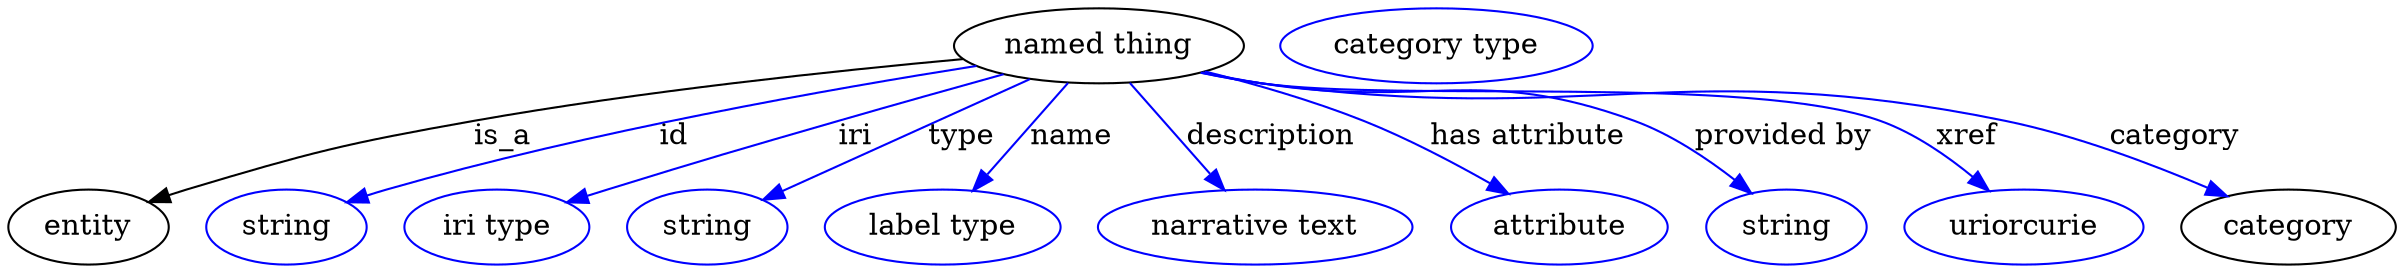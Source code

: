 digraph {
	graph [bb="0,0,1143.7,123"];
	node [label="\N"];
	"named thing"	[height=0.5,
		label="named thing",
		pos="523.35,105",
		width=1.9318];
	entity	[height=0.5,
		pos="38.347,18",
		width=1.0652];
	"named thing" -> entity	[label=is_a,
		lp="237.35,61.5",
		pos="e,67.378,29.828 458.06,98.663 397.06,93.139 303.62,83.298 223.35,69 161.69,58.018 146.39,53.812 86.347,36 83.253,35.082 80.066,34.081 \
76.875,33.038"];
	id	[color=blue,
		height=0.5,
		label=string,
		pos="133.35,18",
		width=1.0652];
	"named thing" -> id	[color=blue,
		label=id,
		lp="319.35,61.5",
		pos="e,162.35,29.922 464.56,95.329 395.86,84.505 279.13,63.956 181.35,36 178.24,35.113 175.05,34.133 171.85,33.106",
		style=solid];
	iri	[color=blue,
		height=0.5,
		label="iri type",
		pos="234.35,18",
		width=1.2277];
	"named thing" -> iri	[color=blue,
		label=iri,
		lp="406.35,61.5",
		pos="e,268.03,29.681 477.57,91.402 453.89,84.829 424.54,76.594 398.35,69 349.32,54.785 337.14,50.997 288.35,36 284.85,34.926 281.23,33.805 \
277.6,32.674",
		style=solid];
	type	[color=blue,
		height=0.5,
		label=string,
		pos="335.35,18",
		width=1.0652];
	"named thing" -> type	[color=blue,
		label=type,
		lp="457.35,61.5",
		pos="e,362.12,31.103 490.17,88.999 456.83,73.926 405.6,50.766 371.31,35.26",
		style=solid];
	name	[color=blue,
		height=0.5,
		label="label type",
		pos="448.35,18",
		width=1.5707];
	"named thing" -> name	[color=blue,
		label=name,
		lp="510.35,61.5",
		pos="e,462.88,35.469 508.53,87.207 497.47,74.669 482.18,57.35 469.79,43.302",
		style=solid];
	description	[color=blue,
		height=0.5,
		label="narrative text",
		pos="598.35,18",
		width=2.0943];
	"named thing" -> description	[color=blue,
		label=description,
		lp="605.85,61.5",
		pos="e,583.56,35.758 538.16,87.207 549.16,74.75 564.31,57.573 576.66,43.574",
		style=solid];
	"has attribute"	[color=blue,
		height=0.5,
		label=attribute,
		pos="743.35,18",
		width=1.4443];
	"named thing" -> "has attribute"	[color=blue,
		label="has attribute",
		lp="729.35,61.5",
		pos="e,718.82,34.155 574.58,92.669 598.07,86.769 626.04,78.74 650.35,69 670.73,60.831 692.41,49.356 709.7,39.46",
		style=solid];
	"provided by"	[color=blue,
		height=0.5,
		label=string,
		pos="851.35,18",
		width=1.0652];
	"named thing" -> "provided by"	[color=blue,
		label="provided by",
		lp="850.85,61.5",
		pos="e,834.71,34.502 573.12,92.264 582.46,90.314 592.18,88.456 601.35,87 680.31,74.466 705.43,96.934 780.35,69 797.26,62.692 813.89,51.343 \
826.8,41.05",
		style=solid];
	xref	[color=blue,
		height=0.5,
		label=uriorcurie,
		pos="965.35,18",
		width=1.5887];
	"named thing" -> xref	[color=blue,
		label=xref,
		lp="938.85,61.5",
		pos="e,948.81,35.456 572.24,92.14 581.84,90.152 591.87,88.312 601.35,87 666.62,77.957 835.38,91.434 897.35,69 913.36,63.204 928.84,52.37 \
940.98,42.264",
		style=solid];
	category	[height=0.5,
		pos="1092.3,18",
		width=1.4263];
	"named thing" -> category	[color=blue,
		label=category,
		lp="1038.8,61.5",
		pos="e,1063.1,32.799 572.23,92.063 581.83,90.082 591.87,88.264 601.35,87 758.38,66.061 802.16,100.88 957.35,69 990.93,62.102 1027.3,48.243 \
1053.8,36.862",
		style=solid];
	"named thing_category"	[color=blue,
		height=0.5,
		label="category type",
		pos="685.35,105",
		width=2.0762];
}

